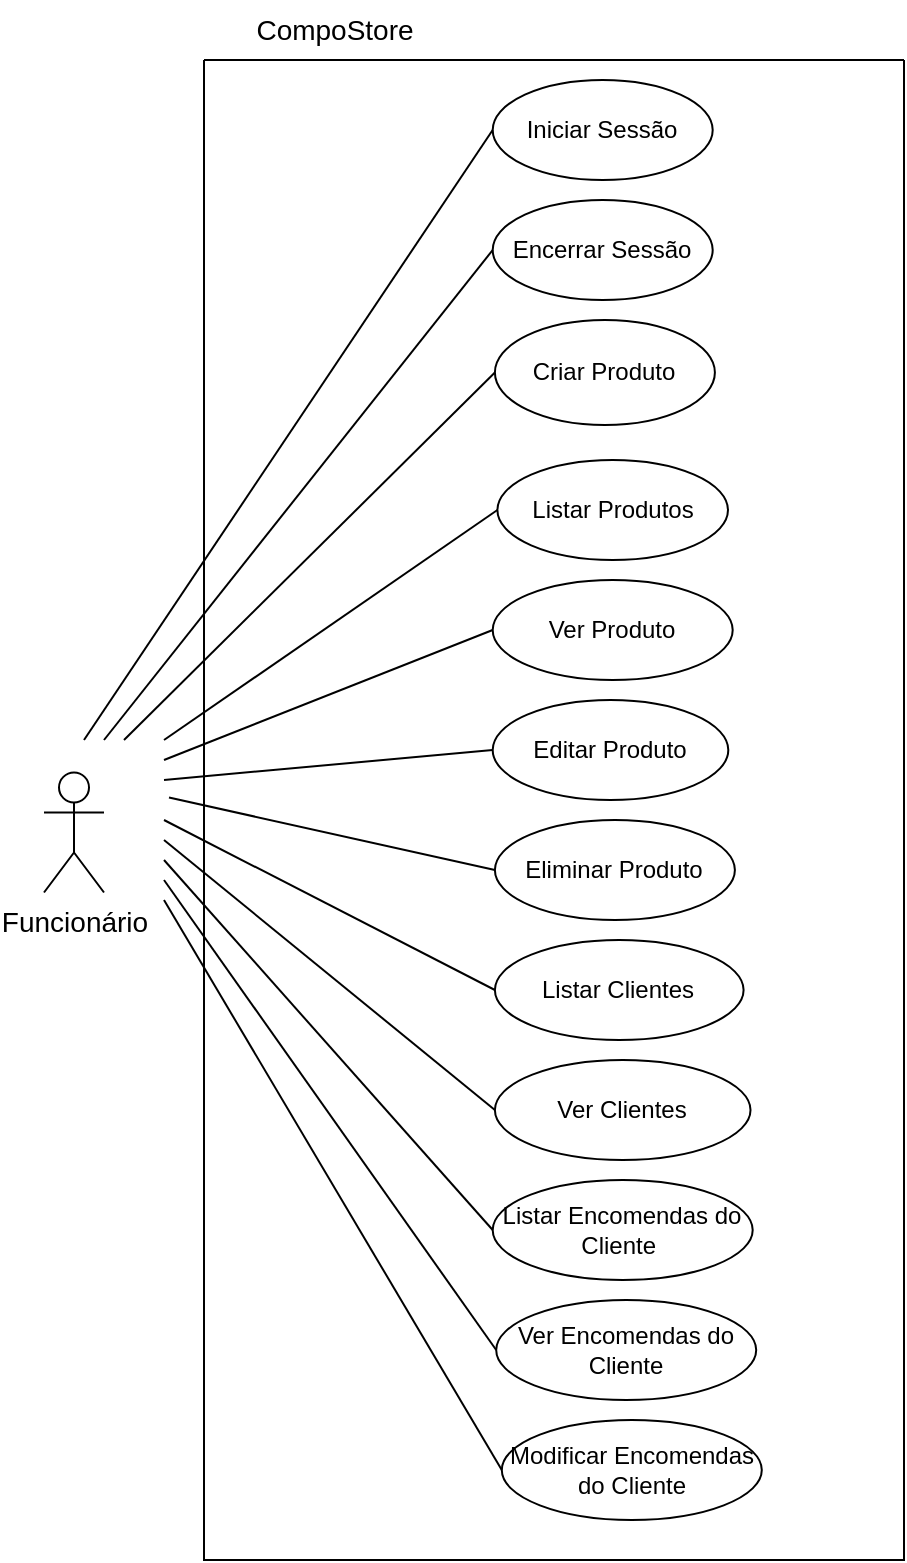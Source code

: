 <mxfile version="24.2.2" type="device">
  <diagram name="Página-1" id="WDSP2k45l44BL-aFyhqK">
    <mxGraphModel dx="2220" dy="758" grid="1" gridSize="10" guides="1" tooltips="1" connect="1" arrows="1" fold="1" page="1" pageScale="1" pageWidth="827" pageHeight="1169" math="0" shadow="0">
      <root>
        <mxCell id="0" />
        <mxCell id="1" parent="0" />
        <mxCell id="tSj0p4MBHCHs88larQwI-8" value="&lt;font style=&quot;font-size: 14px;&quot;&gt;Funcionário&lt;/font&gt;" style="shape=umlActor;verticalLabelPosition=bottom;verticalAlign=top;html=1;outlineConnect=0;labelBackgroundColor=none;" parent="1" vertex="1">
          <mxGeometry x="20" y="426.25" width="30" height="60" as="geometry" />
        </mxCell>
        <mxCell id="tSj0p4MBHCHs88larQwI-13" value="Iniciar Sessão" style="ellipse;whiteSpace=wrap;html=1;labelBackgroundColor=none;" parent="1" vertex="1">
          <mxGeometry x="244.35" y="80" width="110" height="50" as="geometry" />
        </mxCell>
        <mxCell id="tSj0p4MBHCHs88larQwI-14" value="Ver Clientes" style="ellipse;whiteSpace=wrap;html=1;labelBackgroundColor=none;" parent="1" vertex="1">
          <mxGeometry x="245.45" y="570" width="127.81" height="50" as="geometry" />
        </mxCell>
        <mxCell id="tSj0p4MBHCHs88larQwI-15" value="Listar Encomendas do Cliente&amp;nbsp;" style="ellipse;whiteSpace=wrap;html=1;labelBackgroundColor=none;" parent="1" vertex="1">
          <mxGeometry x="244.35" y="630" width="130" height="50" as="geometry" />
        </mxCell>
        <mxCell id="tSj0p4MBHCHs88larQwI-16" value="Encerrar Sessão" style="ellipse;whiteSpace=wrap;html=1;labelBackgroundColor=none;" parent="1" vertex="1">
          <mxGeometry x="244.35" y="140" width="110" height="50" as="geometry" />
        </mxCell>
        <mxCell id="tSj0p4MBHCHs88larQwI-17" value="Ver Encomendas do Cliente" style="ellipse;whiteSpace=wrap;html=1;labelBackgroundColor=none;" parent="1" vertex="1">
          <mxGeometry x="246.1" y="690" width="130" height="50" as="geometry" />
        </mxCell>
        <mxCell id="tSj0p4MBHCHs88larQwI-23" value="Modificar Encomendas do Cliente" style="ellipse;whiteSpace=wrap;html=1;labelBackgroundColor=none;" parent="1" vertex="1">
          <mxGeometry x="248.9" y="750" width="130" height="50" as="geometry" />
        </mxCell>
        <mxCell id="EVJmHFKJhm2Tk9iF4NpR-2" value="" style="endArrow=none;html=1;rounded=0;entryX=0;entryY=0.5;entryDx=0;entryDy=0;" parent="1" target="tSj0p4MBHCHs88larQwI-13" edge="1">
          <mxGeometry width="50" height="50" relative="1" as="geometry">
            <mxPoint x="40" y="410" as="sourcePoint" />
            <mxPoint x="82.5" y="247.5" as="targetPoint" />
          </mxGeometry>
        </mxCell>
        <mxCell id="EVJmHFKJhm2Tk9iF4NpR-3" value="" style="endArrow=none;html=1;rounded=0;entryX=0;entryY=0.5;entryDx=0;entryDy=0;" parent="1" target="tSj0p4MBHCHs88larQwI-16" edge="1">
          <mxGeometry width="50" height="50" relative="1" as="geometry">
            <mxPoint x="50" y="410" as="sourcePoint" />
            <mxPoint x="334" y="309.75" as="targetPoint" />
          </mxGeometry>
        </mxCell>
        <mxCell id="EVJmHFKJhm2Tk9iF4NpR-4" value="" style="endArrow=none;html=1;rounded=0;entryX=0;entryY=0.5;entryDx=0;entryDy=0;" parent="1" target="HMcznnPwhv7nr-YGHbLa-5" edge="1">
          <mxGeometry width="50" height="50" relative="1" as="geometry">
            <mxPoint x="80" y="450" as="sourcePoint" />
            <mxPoint x="404.5" y="423.75" as="targetPoint" />
            <Array as="points" />
          </mxGeometry>
        </mxCell>
        <mxCell id="EVJmHFKJhm2Tk9iF4NpR-5" value="" style="endArrow=none;html=1;rounded=0;entryX=0;entryY=0.5;entryDx=0;entryDy=0;" parent="1" target="tSj0p4MBHCHs88larQwI-15" edge="1">
          <mxGeometry width="50" height="50" relative="1" as="geometry">
            <mxPoint x="80" y="470" as="sourcePoint" />
            <mxPoint x="415" y="433.75" as="targetPoint" />
          </mxGeometry>
        </mxCell>
        <mxCell id="EVJmHFKJhm2Tk9iF4NpR-7" value="" style="endArrow=none;html=1;rounded=0;entryX=0;entryY=0.5;entryDx=0;entryDy=0;" parent="1" target="tSj0p4MBHCHs88larQwI-23" edge="1">
          <mxGeometry width="50" height="50" relative="1" as="geometry">
            <mxPoint x="80" y="490" as="sourcePoint" />
            <mxPoint x="366" y="536.75" as="targetPoint" />
          </mxGeometry>
        </mxCell>
        <mxCell id="HMcznnPwhv7nr-YGHbLa-1" value="Listar Produtos" style="ellipse;whiteSpace=wrap;html=1;labelBackgroundColor=none;" parent="1" vertex="1">
          <mxGeometry x="246.7" y="270" width="115.29" height="50" as="geometry" />
        </mxCell>
        <mxCell id="HMcznnPwhv7nr-YGHbLa-2" value="Editar Produto" style="ellipse;whiteSpace=wrap;html=1;labelBackgroundColor=none;" parent="1" vertex="1">
          <mxGeometry x="244.35" y="390" width="117.8" height="50" as="geometry" />
        </mxCell>
        <mxCell id="HMcznnPwhv7nr-YGHbLa-3" value="Ver Produto" style="ellipse;whiteSpace=wrap;html=1;labelBackgroundColor=none;" parent="1" vertex="1">
          <mxGeometry x="244.35" y="330" width="120" height="50" as="geometry" />
        </mxCell>
        <mxCell id="HMcznnPwhv7nr-YGHbLa-4" value="Eliminar Produto" style="ellipse;whiteSpace=wrap;html=1;labelBackgroundColor=none;" parent="1" vertex="1">
          <mxGeometry x="245.45" y="450" width="120" height="50" as="geometry" />
        </mxCell>
        <mxCell id="HMcznnPwhv7nr-YGHbLa-5" value="Listar Clientes" style="ellipse;whiteSpace=wrap;html=1;labelBackgroundColor=none;" parent="1" vertex="1">
          <mxGeometry x="245.45" y="510" width="124.35" height="50" as="geometry" />
        </mxCell>
        <mxCell id="HMcznnPwhv7nr-YGHbLa-7" value="Criar Produto" style="ellipse;whiteSpace=wrap;html=1;labelBackgroundColor=none;" parent="1" vertex="1">
          <mxGeometry x="245.45" y="200" width="110" height="52.5" as="geometry" />
        </mxCell>
        <mxCell id="HMcznnPwhv7nr-YGHbLa-17" value="" style="endArrow=none;html=1;rounded=0;entryX=0;entryY=0.5;entryDx=0;entryDy=0;" parent="1" target="tSj0p4MBHCHs88larQwI-17" edge="1">
          <mxGeometry width="50" height="50" relative="1" as="geometry">
            <mxPoint x="80" y="480" as="sourcePoint" />
            <mxPoint x="420" y="560" as="targetPoint" />
          </mxGeometry>
        </mxCell>
        <mxCell id="HMcznnPwhv7nr-YGHbLa-18" value="" style="endArrow=none;html=1;rounded=0;entryX=0;entryY=0.5;entryDx=0;entryDy=0;" parent="1" target="tSj0p4MBHCHs88larQwI-14" edge="1">
          <mxGeometry width="50" height="50" relative="1" as="geometry">
            <mxPoint x="80" y="460" as="sourcePoint" />
            <mxPoint x="450" y="460" as="targetPoint" />
          </mxGeometry>
        </mxCell>
        <mxCell id="HMcznnPwhv7nr-YGHbLa-19" value="" style="endArrow=none;html=1;rounded=0;entryX=0;entryY=0.5;entryDx=0;entryDy=0;" parent="1" target="HMcznnPwhv7nr-YGHbLa-4" edge="1">
          <mxGeometry width="50" height="50" relative="1" as="geometry">
            <mxPoint x="82.5" y="438.75" as="sourcePoint" />
            <mxPoint x="465.75" y="365" as="targetPoint" />
          </mxGeometry>
        </mxCell>
        <mxCell id="HMcznnPwhv7nr-YGHbLa-20" value="" style="endArrow=none;html=1;rounded=0;entryX=0;entryY=0.5;entryDx=0;entryDy=0;" parent="1" target="HMcznnPwhv7nr-YGHbLa-2" edge="1">
          <mxGeometry width="50" height="50" relative="1" as="geometry">
            <mxPoint x="80" y="430" as="sourcePoint" />
            <mxPoint x="270" y="301" as="targetPoint" />
          </mxGeometry>
        </mxCell>
        <mxCell id="HMcznnPwhv7nr-YGHbLa-21" value="" style="endArrow=none;html=1;rounded=0;entryX=0;entryY=0.5;entryDx=0;entryDy=0;" parent="1" target="HMcznnPwhv7nr-YGHbLa-3" edge="1">
          <mxGeometry width="50" height="50" relative="1" as="geometry">
            <mxPoint x="80" y="420" as="sourcePoint" />
            <mxPoint x="386.25" y="295" as="targetPoint" />
          </mxGeometry>
        </mxCell>
        <mxCell id="HMcznnPwhv7nr-YGHbLa-22" value="" style="endArrow=none;html=1;rounded=0;entryX=0;entryY=0.5;entryDx=0;entryDy=0;" parent="1" target="HMcznnPwhv7nr-YGHbLa-1" edge="1">
          <mxGeometry width="50" height="50" relative="1" as="geometry">
            <mxPoint x="80" y="410" as="sourcePoint" />
            <mxPoint x="320" y="277.5" as="targetPoint" />
          </mxGeometry>
        </mxCell>
        <mxCell id="HMcznnPwhv7nr-YGHbLa-23" value="" style="endArrow=none;html=1;rounded=0;entryX=0;entryY=0.5;entryDx=0;entryDy=0;" parent="1" target="HMcznnPwhv7nr-YGHbLa-7" edge="1">
          <mxGeometry width="50" height="50" relative="1" as="geometry">
            <mxPoint x="60" y="410" as="sourcePoint" />
            <mxPoint x="250" y="277.5" as="targetPoint" />
          </mxGeometry>
        </mxCell>
        <mxCell id="1hbilSKazgi46UPOUWlU-5" value="" style="swimlane;startSize=0;" parent="1" vertex="1">
          <mxGeometry x="100" y="70" width="350" height="750" as="geometry" />
        </mxCell>
        <mxCell id="1hbilSKazgi46UPOUWlU-6" value="&lt;font style=&quot;font-size: 14px;&quot;&gt;CompoStore&lt;/font&gt;" style="text;html=1;align=center;verticalAlign=middle;resizable=0;points=[];autosize=1;strokeColor=none;fillColor=none;" parent="1" vertex="1">
          <mxGeometry x="115" y="40" width="100" height="30" as="geometry" />
        </mxCell>
      </root>
    </mxGraphModel>
  </diagram>
</mxfile>
